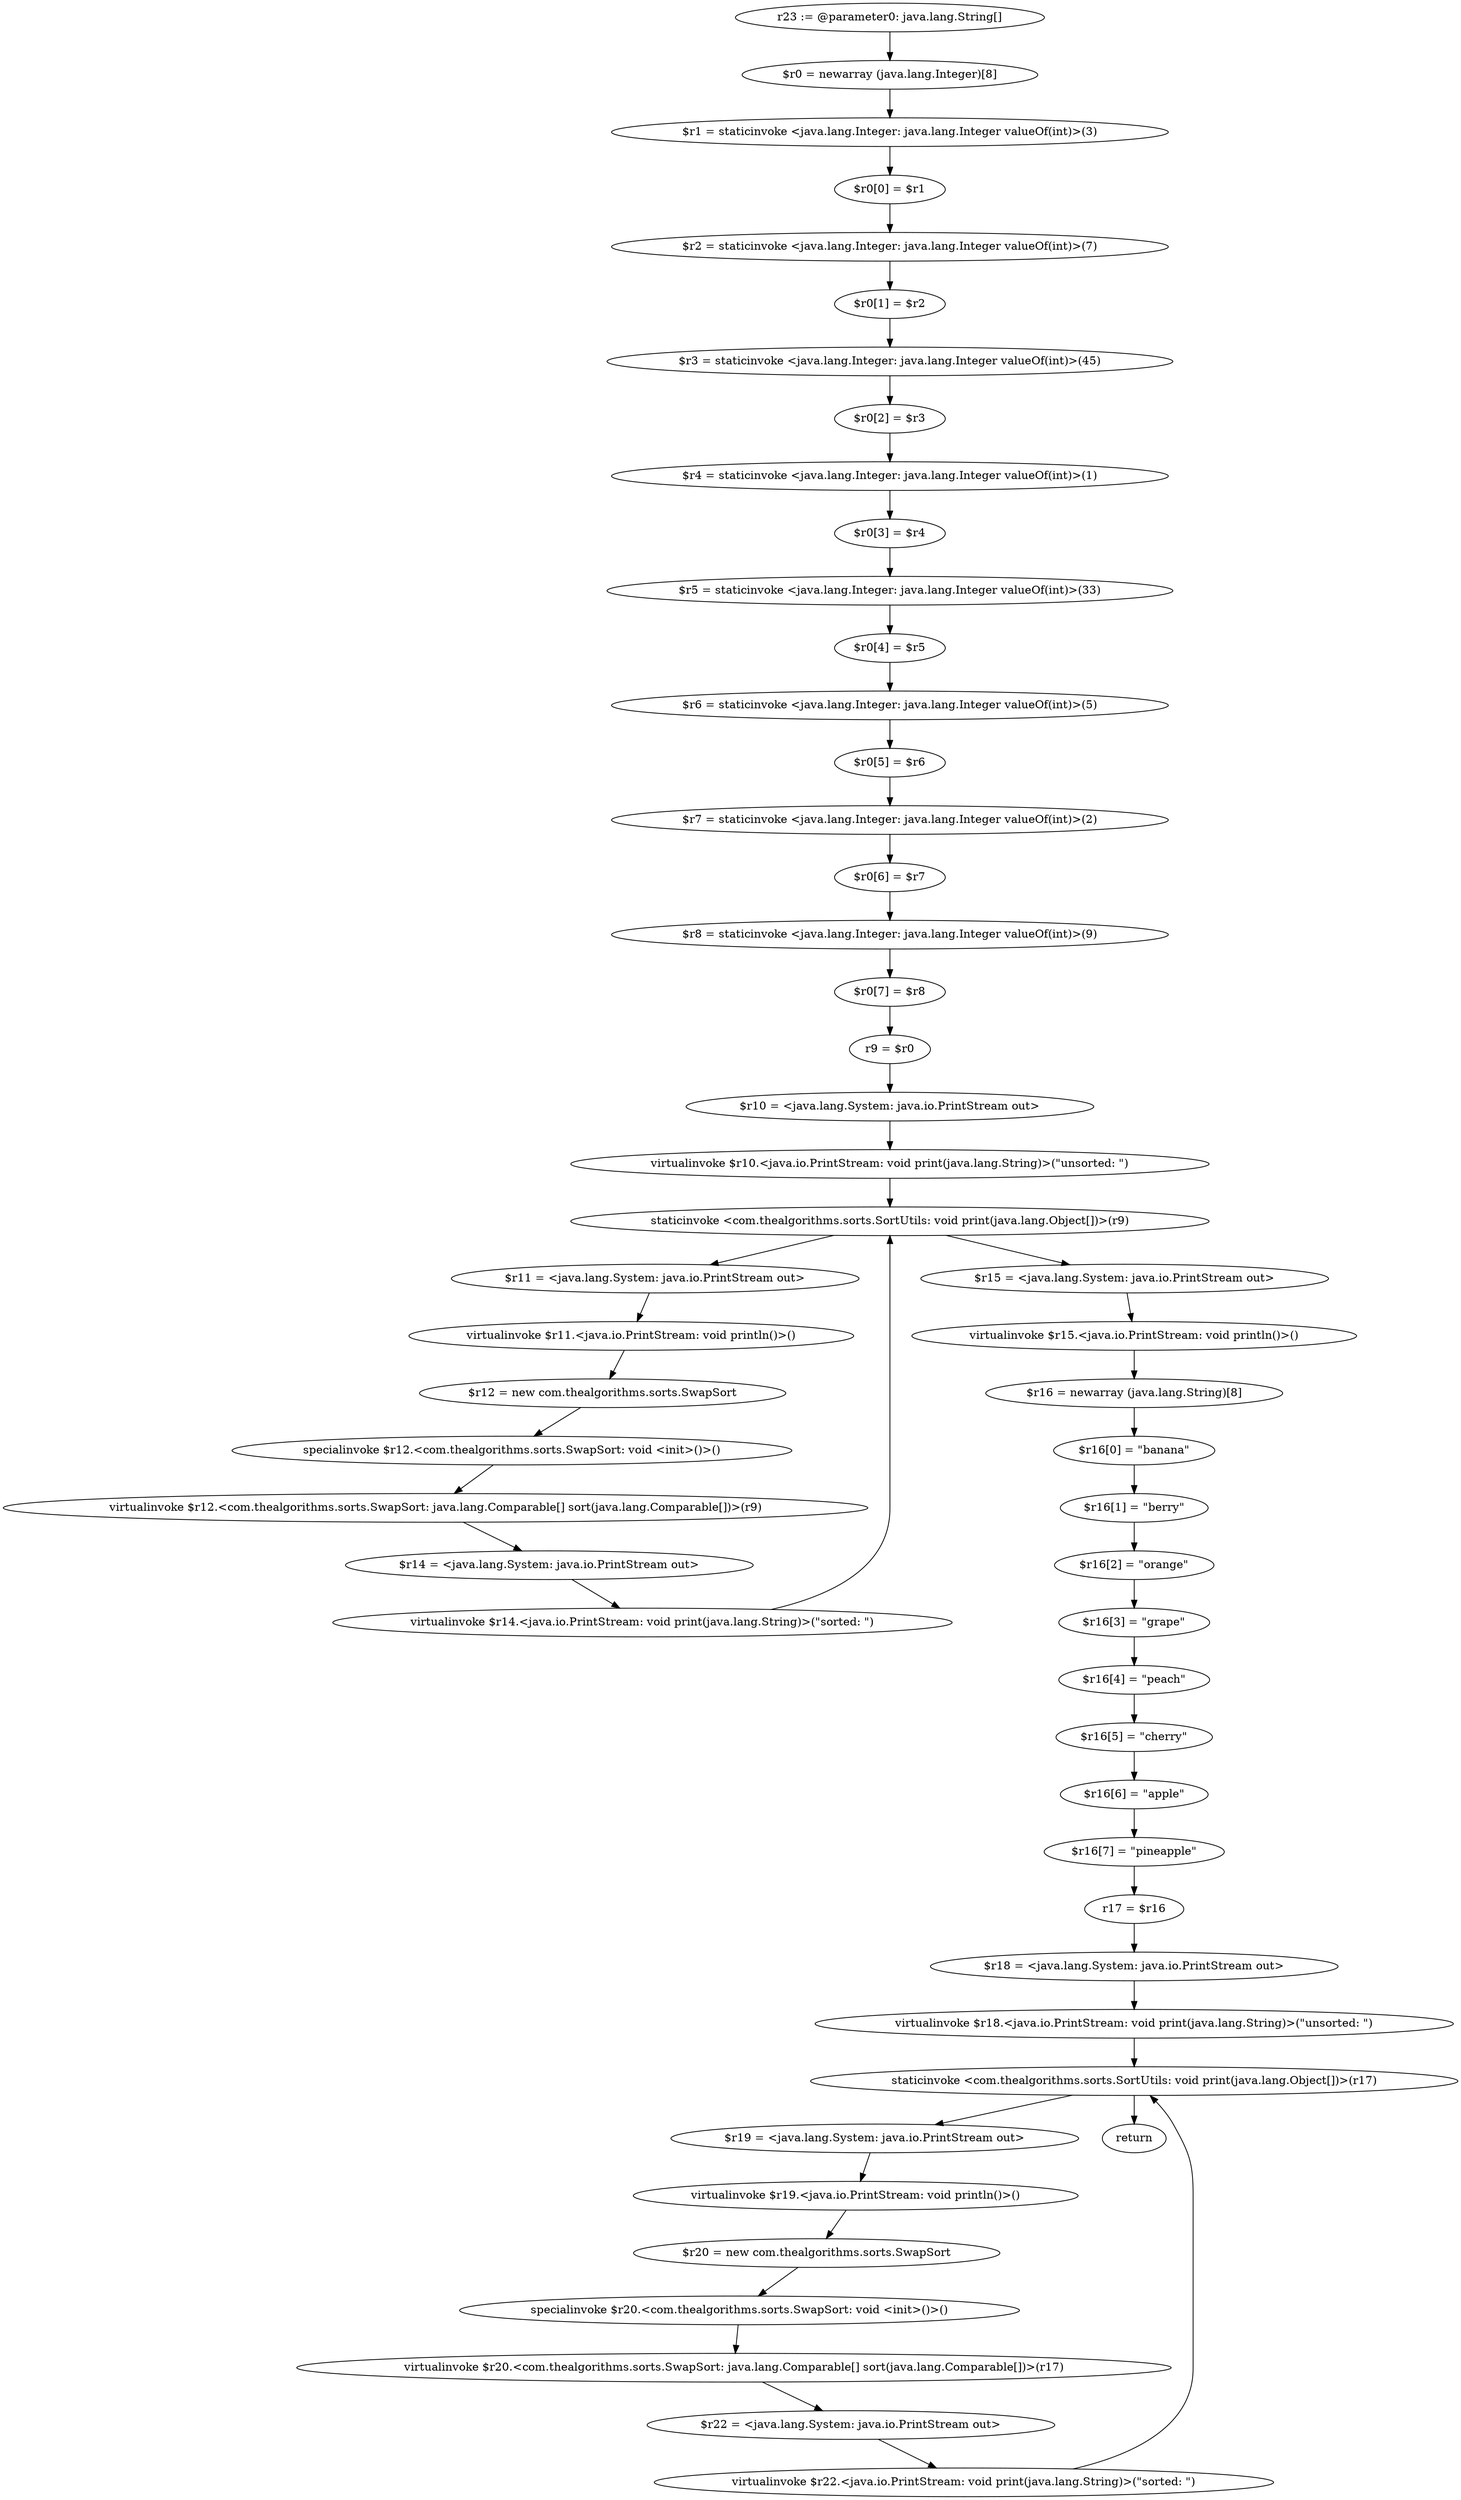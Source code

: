 digraph "unitGraph" {
    "r23 := @parameter0: java.lang.String[]"
    "$r0 = newarray (java.lang.Integer)[8]"
    "$r1 = staticinvoke <java.lang.Integer: java.lang.Integer valueOf(int)>(3)"
    "$r0[0] = $r1"
    "$r2 = staticinvoke <java.lang.Integer: java.lang.Integer valueOf(int)>(7)"
    "$r0[1] = $r2"
    "$r3 = staticinvoke <java.lang.Integer: java.lang.Integer valueOf(int)>(45)"
    "$r0[2] = $r3"
    "$r4 = staticinvoke <java.lang.Integer: java.lang.Integer valueOf(int)>(1)"
    "$r0[3] = $r4"
    "$r5 = staticinvoke <java.lang.Integer: java.lang.Integer valueOf(int)>(33)"
    "$r0[4] = $r5"
    "$r6 = staticinvoke <java.lang.Integer: java.lang.Integer valueOf(int)>(5)"
    "$r0[5] = $r6"
    "$r7 = staticinvoke <java.lang.Integer: java.lang.Integer valueOf(int)>(2)"
    "$r0[6] = $r7"
    "$r8 = staticinvoke <java.lang.Integer: java.lang.Integer valueOf(int)>(9)"
    "$r0[7] = $r8"
    "r9 = $r0"
    "$r10 = <java.lang.System: java.io.PrintStream out>"
    "virtualinvoke $r10.<java.io.PrintStream: void print(java.lang.String)>(\"unsorted: \")"
    "staticinvoke <com.thealgorithms.sorts.SortUtils: void print(java.lang.Object[])>(r9)"
    "$r11 = <java.lang.System: java.io.PrintStream out>"
    "virtualinvoke $r11.<java.io.PrintStream: void println()>()"
    "$r12 = new com.thealgorithms.sorts.SwapSort"
    "specialinvoke $r12.<com.thealgorithms.sorts.SwapSort: void <init>()>()"
    "virtualinvoke $r12.<com.thealgorithms.sorts.SwapSort: java.lang.Comparable[] sort(java.lang.Comparable[])>(r9)"
    "$r14 = <java.lang.System: java.io.PrintStream out>"
    "virtualinvoke $r14.<java.io.PrintStream: void print(java.lang.String)>(\"sorted: \")"
    "$r15 = <java.lang.System: java.io.PrintStream out>"
    "virtualinvoke $r15.<java.io.PrintStream: void println()>()"
    "$r16 = newarray (java.lang.String)[8]"
    "$r16[0] = \"banana\""
    "$r16[1] = \"berry\""
    "$r16[2] = \"orange\""
    "$r16[3] = \"grape\""
    "$r16[4] = \"peach\""
    "$r16[5] = \"cherry\""
    "$r16[6] = \"apple\""
    "$r16[7] = \"pineapple\""
    "r17 = $r16"
    "$r18 = <java.lang.System: java.io.PrintStream out>"
    "virtualinvoke $r18.<java.io.PrintStream: void print(java.lang.String)>(\"unsorted: \")"
    "staticinvoke <com.thealgorithms.sorts.SortUtils: void print(java.lang.Object[])>(r17)"
    "$r19 = <java.lang.System: java.io.PrintStream out>"
    "virtualinvoke $r19.<java.io.PrintStream: void println()>()"
    "$r20 = new com.thealgorithms.sorts.SwapSort"
    "specialinvoke $r20.<com.thealgorithms.sorts.SwapSort: void <init>()>()"
    "virtualinvoke $r20.<com.thealgorithms.sorts.SwapSort: java.lang.Comparable[] sort(java.lang.Comparable[])>(r17)"
    "$r22 = <java.lang.System: java.io.PrintStream out>"
    "virtualinvoke $r22.<java.io.PrintStream: void print(java.lang.String)>(\"sorted: \")"
    "return"
    "r23 := @parameter0: java.lang.String[]"->"$r0 = newarray (java.lang.Integer)[8]";
    "$r0 = newarray (java.lang.Integer)[8]"->"$r1 = staticinvoke <java.lang.Integer: java.lang.Integer valueOf(int)>(3)";
    "$r1 = staticinvoke <java.lang.Integer: java.lang.Integer valueOf(int)>(3)"->"$r0[0] = $r1";
    "$r0[0] = $r1"->"$r2 = staticinvoke <java.lang.Integer: java.lang.Integer valueOf(int)>(7)";
    "$r2 = staticinvoke <java.lang.Integer: java.lang.Integer valueOf(int)>(7)"->"$r0[1] = $r2";
    "$r0[1] = $r2"->"$r3 = staticinvoke <java.lang.Integer: java.lang.Integer valueOf(int)>(45)";
    "$r3 = staticinvoke <java.lang.Integer: java.lang.Integer valueOf(int)>(45)"->"$r0[2] = $r3";
    "$r0[2] = $r3"->"$r4 = staticinvoke <java.lang.Integer: java.lang.Integer valueOf(int)>(1)";
    "$r4 = staticinvoke <java.lang.Integer: java.lang.Integer valueOf(int)>(1)"->"$r0[3] = $r4";
    "$r0[3] = $r4"->"$r5 = staticinvoke <java.lang.Integer: java.lang.Integer valueOf(int)>(33)";
    "$r5 = staticinvoke <java.lang.Integer: java.lang.Integer valueOf(int)>(33)"->"$r0[4] = $r5";
    "$r0[4] = $r5"->"$r6 = staticinvoke <java.lang.Integer: java.lang.Integer valueOf(int)>(5)";
    "$r6 = staticinvoke <java.lang.Integer: java.lang.Integer valueOf(int)>(5)"->"$r0[5] = $r6";
    "$r0[5] = $r6"->"$r7 = staticinvoke <java.lang.Integer: java.lang.Integer valueOf(int)>(2)";
    "$r7 = staticinvoke <java.lang.Integer: java.lang.Integer valueOf(int)>(2)"->"$r0[6] = $r7";
    "$r0[6] = $r7"->"$r8 = staticinvoke <java.lang.Integer: java.lang.Integer valueOf(int)>(9)";
    "$r8 = staticinvoke <java.lang.Integer: java.lang.Integer valueOf(int)>(9)"->"$r0[7] = $r8";
    "$r0[7] = $r8"->"r9 = $r0";
    "r9 = $r0"->"$r10 = <java.lang.System: java.io.PrintStream out>";
    "$r10 = <java.lang.System: java.io.PrintStream out>"->"virtualinvoke $r10.<java.io.PrintStream: void print(java.lang.String)>(\"unsorted: \")";
    "virtualinvoke $r10.<java.io.PrintStream: void print(java.lang.String)>(\"unsorted: \")"->"staticinvoke <com.thealgorithms.sorts.SortUtils: void print(java.lang.Object[])>(r9)";
    "staticinvoke <com.thealgorithms.sorts.SortUtils: void print(java.lang.Object[])>(r9)"->"$r11 = <java.lang.System: java.io.PrintStream out>";
    "$r11 = <java.lang.System: java.io.PrintStream out>"->"virtualinvoke $r11.<java.io.PrintStream: void println()>()";
    "virtualinvoke $r11.<java.io.PrintStream: void println()>()"->"$r12 = new com.thealgorithms.sorts.SwapSort";
    "$r12 = new com.thealgorithms.sorts.SwapSort"->"specialinvoke $r12.<com.thealgorithms.sorts.SwapSort: void <init>()>()";
    "specialinvoke $r12.<com.thealgorithms.sorts.SwapSort: void <init>()>()"->"virtualinvoke $r12.<com.thealgorithms.sorts.SwapSort: java.lang.Comparable[] sort(java.lang.Comparable[])>(r9)";
    "virtualinvoke $r12.<com.thealgorithms.sorts.SwapSort: java.lang.Comparable[] sort(java.lang.Comparable[])>(r9)"->"$r14 = <java.lang.System: java.io.PrintStream out>";
    "$r14 = <java.lang.System: java.io.PrintStream out>"->"virtualinvoke $r14.<java.io.PrintStream: void print(java.lang.String)>(\"sorted: \")";
    "virtualinvoke $r14.<java.io.PrintStream: void print(java.lang.String)>(\"sorted: \")"->"staticinvoke <com.thealgorithms.sorts.SortUtils: void print(java.lang.Object[])>(r9)";
    "staticinvoke <com.thealgorithms.sorts.SortUtils: void print(java.lang.Object[])>(r9)"->"$r15 = <java.lang.System: java.io.PrintStream out>";
    "$r15 = <java.lang.System: java.io.PrintStream out>"->"virtualinvoke $r15.<java.io.PrintStream: void println()>()";
    "virtualinvoke $r15.<java.io.PrintStream: void println()>()"->"$r16 = newarray (java.lang.String)[8]";
    "$r16 = newarray (java.lang.String)[8]"->"$r16[0] = \"banana\"";
    "$r16[0] = \"banana\""->"$r16[1] = \"berry\"";
    "$r16[1] = \"berry\""->"$r16[2] = \"orange\"";
    "$r16[2] = \"orange\""->"$r16[3] = \"grape\"";
    "$r16[3] = \"grape\""->"$r16[4] = \"peach\"";
    "$r16[4] = \"peach\""->"$r16[5] = \"cherry\"";
    "$r16[5] = \"cherry\""->"$r16[6] = \"apple\"";
    "$r16[6] = \"apple\""->"$r16[7] = \"pineapple\"";
    "$r16[7] = \"pineapple\""->"r17 = $r16";
    "r17 = $r16"->"$r18 = <java.lang.System: java.io.PrintStream out>";
    "$r18 = <java.lang.System: java.io.PrintStream out>"->"virtualinvoke $r18.<java.io.PrintStream: void print(java.lang.String)>(\"unsorted: \")";
    "virtualinvoke $r18.<java.io.PrintStream: void print(java.lang.String)>(\"unsorted: \")"->"staticinvoke <com.thealgorithms.sorts.SortUtils: void print(java.lang.Object[])>(r17)";
    "staticinvoke <com.thealgorithms.sorts.SortUtils: void print(java.lang.Object[])>(r17)"->"$r19 = <java.lang.System: java.io.PrintStream out>";
    "$r19 = <java.lang.System: java.io.PrintStream out>"->"virtualinvoke $r19.<java.io.PrintStream: void println()>()";
    "virtualinvoke $r19.<java.io.PrintStream: void println()>()"->"$r20 = new com.thealgorithms.sorts.SwapSort";
    "$r20 = new com.thealgorithms.sorts.SwapSort"->"specialinvoke $r20.<com.thealgorithms.sorts.SwapSort: void <init>()>()";
    "specialinvoke $r20.<com.thealgorithms.sorts.SwapSort: void <init>()>()"->"virtualinvoke $r20.<com.thealgorithms.sorts.SwapSort: java.lang.Comparable[] sort(java.lang.Comparable[])>(r17)";
    "virtualinvoke $r20.<com.thealgorithms.sorts.SwapSort: java.lang.Comparable[] sort(java.lang.Comparable[])>(r17)"->"$r22 = <java.lang.System: java.io.PrintStream out>";
    "$r22 = <java.lang.System: java.io.PrintStream out>"->"virtualinvoke $r22.<java.io.PrintStream: void print(java.lang.String)>(\"sorted: \")";
    "virtualinvoke $r22.<java.io.PrintStream: void print(java.lang.String)>(\"sorted: \")"->"staticinvoke <com.thealgorithms.sorts.SortUtils: void print(java.lang.Object[])>(r17)";
    "staticinvoke <com.thealgorithms.sorts.SortUtils: void print(java.lang.Object[])>(r17)"->"return";
}
